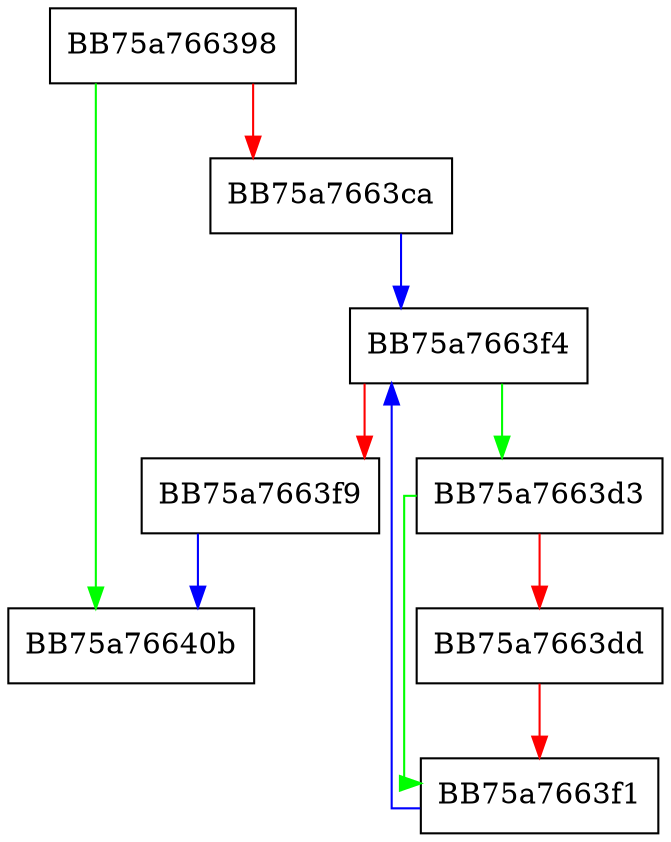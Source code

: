 digraph sqliteViewResetAll {
  node [shape="box"];
  graph [splines=ortho];
  BB75a766398 -> BB75a76640b [color="green"];
  BB75a766398 -> BB75a7663ca [color="red"];
  BB75a7663ca -> BB75a7663f4 [color="blue"];
  BB75a7663d3 -> BB75a7663f1 [color="green"];
  BB75a7663d3 -> BB75a7663dd [color="red"];
  BB75a7663dd -> BB75a7663f1 [color="red"];
  BB75a7663f1 -> BB75a7663f4 [color="blue"];
  BB75a7663f4 -> BB75a7663d3 [color="green"];
  BB75a7663f4 -> BB75a7663f9 [color="red"];
  BB75a7663f9 -> BB75a76640b [color="blue"];
}